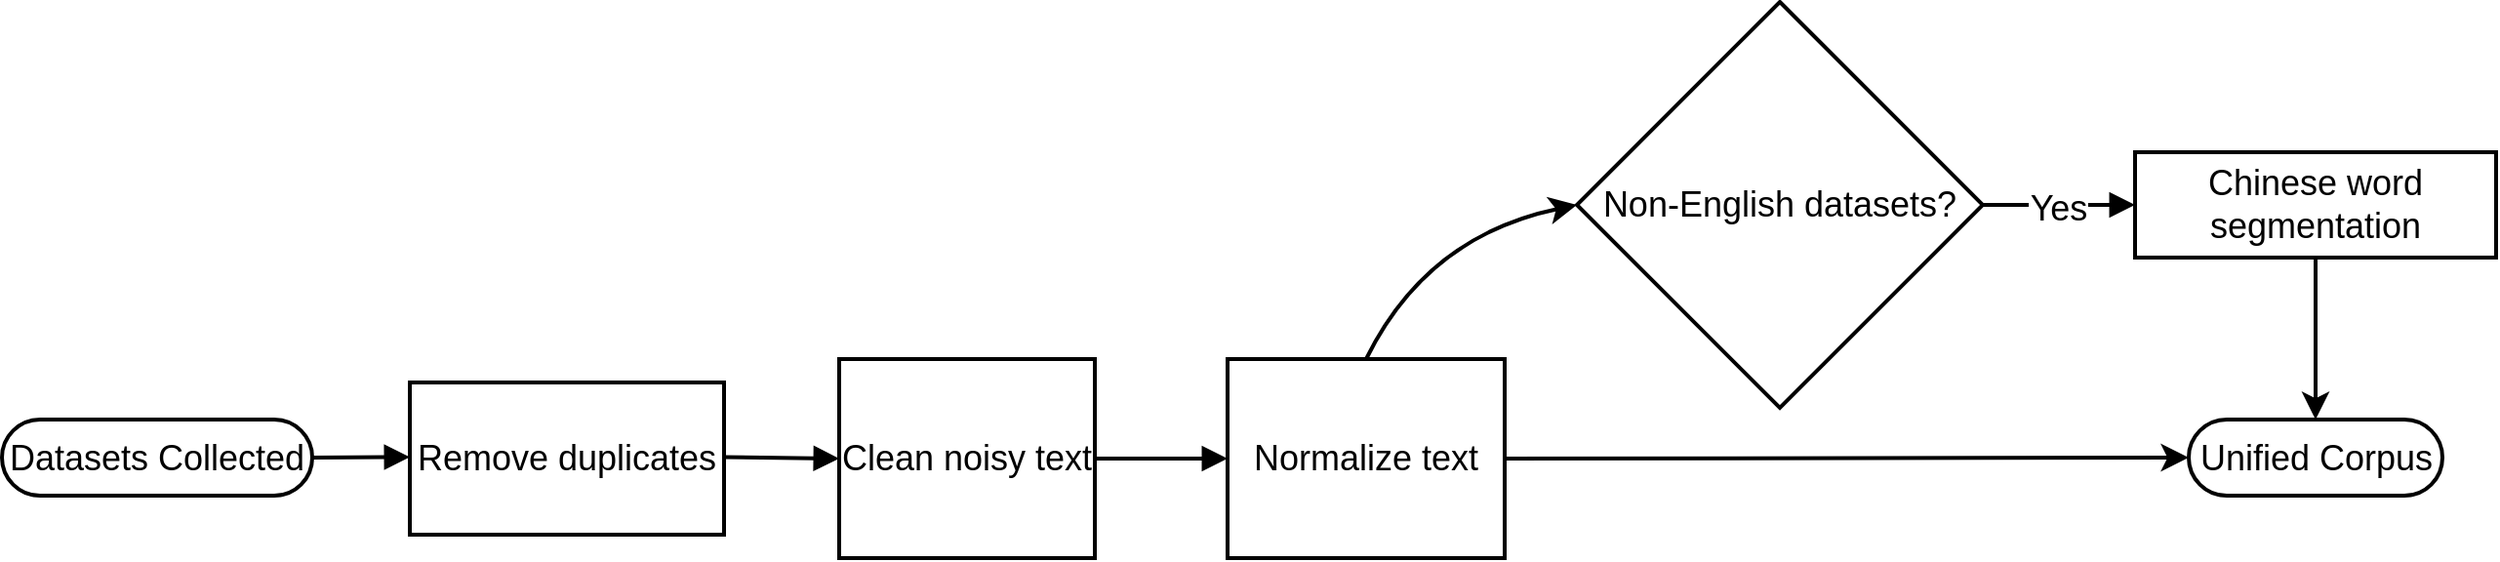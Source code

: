 <mxfile version="28.2.3" pages="4">
  <diagram name="3.4" id="AUZ4n1ju3eSVBkEIeH4q">
    <mxGraphModel dx="2693" dy="2789" grid="1" gridSize="10" guides="1" tooltips="1" connect="1" arrows="1" fold="1" page="1" pageScale="1" pageWidth="827" pageHeight="1169" math="0" shadow="0">
      <root>
        <mxCell id="0" />
        <mxCell id="1" parent="0" />
        <mxCell id="wGFTbbwS4qEEZFpaKwaN-1" value="Datasets Collected" style="rounded=1;whiteSpace=wrap;arcSize=50;strokeWidth=2;fontSize=18;" parent="1" vertex="1">
          <mxGeometry x="20" y="174" width="159" height="39" as="geometry" />
        </mxCell>
        <mxCell id="wGFTbbwS4qEEZFpaKwaN-2" value="Remove duplicates" style="whiteSpace=wrap;strokeWidth=2;fontSize=18;" parent="1" vertex="1">
          <mxGeometry x="229" y="155" width="161" height="78" as="geometry" />
        </mxCell>
        <mxCell id="wGFTbbwS4qEEZFpaKwaN-3" value="Clean noisy text" style="whiteSpace=wrap;strokeWidth=2;fontSize=18;" parent="1" vertex="1">
          <mxGeometry x="449" y="143" width="131" height="102" as="geometry" />
        </mxCell>
        <mxCell id="wGFTbbwS4qEEZFpaKwaN-15" style="edgeStyle=none;curved=1;rounded=0;orthogonalLoop=1;jettySize=auto;html=1;exitX=0.5;exitY=0;exitDx=0;exitDy=0;entryX=0;entryY=0.5;entryDx=0;entryDy=0;fontSize=18;startSize=8;endSize=8;strokeWidth=2;" parent="1" source="wGFTbbwS4qEEZFpaKwaN-4" target="wGFTbbwS4qEEZFpaKwaN-5" edge="1">
          <mxGeometry relative="1" as="geometry">
            <Array as="points">
              <mxPoint x="750" y="80" />
            </Array>
          </mxGeometry>
        </mxCell>
        <mxCell id="fFMcJw9oTbiB7yRjK39n-4" style="edgeStyle=none;curved=1;rounded=0;orthogonalLoop=1;jettySize=auto;html=1;exitX=1;exitY=0.5;exitDx=0;exitDy=0;entryX=0;entryY=0.5;entryDx=0;entryDy=0;fontSize=18;startSize=8;endSize=8;strokeWidth=2;" edge="1" parent="1" source="wGFTbbwS4qEEZFpaKwaN-4" target="wGFTbbwS4qEEZFpaKwaN-7">
          <mxGeometry relative="1" as="geometry" />
        </mxCell>
        <mxCell id="wGFTbbwS4qEEZFpaKwaN-4" value="Normalize text" style="whiteSpace=wrap;strokeWidth=2;fontSize=18;" parent="1" vertex="1">
          <mxGeometry x="648" y="143" width="142" height="102" as="geometry" />
        </mxCell>
        <mxCell id="wGFTbbwS4qEEZFpaKwaN-5" value="Non-English datasets?" style="rhombus;strokeWidth=2;whiteSpace=wrap;fontSize=18;" parent="1" vertex="1">
          <mxGeometry x="827" y="-40" width="208" height="208" as="geometry" />
        </mxCell>
        <mxCell id="fFMcJw9oTbiB7yRjK39n-3" style="edgeStyle=none;curved=1;rounded=0;orthogonalLoop=1;jettySize=auto;html=1;exitX=0.5;exitY=1;exitDx=0;exitDy=0;fontSize=18;startSize=8;endSize=8;entryX=0.5;entryY=0;entryDx=0;entryDy=0;strokeWidth=2;" edge="1" parent="1" source="wGFTbbwS4qEEZFpaKwaN-6" target="wGFTbbwS4qEEZFpaKwaN-7">
          <mxGeometry relative="1" as="geometry">
            <mxPoint x="1205" y="150.0" as="targetPoint" />
          </mxGeometry>
        </mxCell>
        <mxCell id="wGFTbbwS4qEEZFpaKwaN-6" value="Chinese word segmentation" style="whiteSpace=wrap;strokeWidth=2;fontSize=18;" parent="1" vertex="1">
          <mxGeometry x="1113" y="37" width="185" height="54" as="geometry" />
        </mxCell>
        <mxCell id="wGFTbbwS4qEEZFpaKwaN-7" value="Unified Corpus" style="rounded=1;whiteSpace=wrap;arcSize=50;strokeWidth=2;fontSize=18;" parent="1" vertex="1">
          <mxGeometry x="1140.5" y="174" width="130" height="39" as="geometry" />
        </mxCell>
        <mxCell id="wGFTbbwS4qEEZFpaKwaN-8" value="" style="curved=1;startArrow=none;endArrow=block;exitX=1;exitY=0.5;entryX=0;entryY=0.49;rounded=0;fontSize=18;startSize=8;endSize=8;strokeWidth=2;" parent="1" source="wGFTbbwS4qEEZFpaKwaN-1" target="wGFTbbwS4qEEZFpaKwaN-2" edge="1">
          <mxGeometry relative="1" as="geometry">
            <Array as="points" />
          </mxGeometry>
        </mxCell>
        <mxCell id="wGFTbbwS4qEEZFpaKwaN-9" value="" style="curved=1;startArrow=none;endArrow=block;exitX=1;exitY=0.49;entryX=0;entryY=0.5;rounded=0;fontSize=18;startSize=8;endSize=8;strokeWidth=2;" parent="1" source="wGFTbbwS4qEEZFpaKwaN-2" target="wGFTbbwS4qEEZFpaKwaN-3" edge="1">
          <mxGeometry relative="1" as="geometry">
            <Array as="points" />
          </mxGeometry>
        </mxCell>
        <mxCell id="wGFTbbwS4qEEZFpaKwaN-10" value="" style="curved=1;startArrow=none;endArrow=block;exitX=1;exitY=0.5;entryX=0;entryY=0.5;rounded=0;fontSize=18;startSize=8;endSize=8;strokeWidth=2;" parent="1" source="wGFTbbwS4qEEZFpaKwaN-3" target="wGFTbbwS4qEEZFpaKwaN-4" edge="1">
          <mxGeometry relative="1" as="geometry">
            <Array as="points" />
          </mxGeometry>
        </mxCell>
        <mxCell id="wGFTbbwS4qEEZFpaKwaN-12" value="Yes" style="curved=1;startArrow=none;endArrow=block;exitX=1;exitY=0.5;entryX=0;entryY=0.5;rounded=0;fontSize=18;startSize=8;endSize=8;strokeWidth=2;" parent="1" source="wGFTbbwS4qEEZFpaKwaN-5" target="wGFTbbwS4qEEZFpaKwaN-6" edge="1">
          <mxGeometry relative="1" as="geometry">
            <Array as="points" />
          </mxGeometry>
        </mxCell>
      </root>
    </mxGraphModel>
  </diagram>
  <diagram id="L-M6rYISnT7V9D7kCA98" name="3.3">
    <mxGraphModel dx="1237" dy="761" grid="0" gridSize="10" guides="1" tooltips="1" connect="1" arrows="1" fold="1" page="0" pageScale="1" pageWidth="827" pageHeight="1169" math="0" shadow="0">
      <root>
        <mxCell id="0" />
        <mxCell id="1" parent="0" />
        <mxCell id="VfgIa2C0XReScBHs0O2n-78" value="" style="whiteSpace=wrap;strokeWidth=2;fontSize=19;" vertex="1" parent="1">
          <mxGeometry x="-68" y="20" width="985" height="131" as="geometry" />
        </mxCell>
        <mxCell id="VfgIa2C0XReScBHs0O2n-96" style="edgeStyle=none;curved=1;rounded=0;orthogonalLoop=1;jettySize=auto;html=1;exitX=1;exitY=0.5;exitDx=0;exitDy=0;entryX=0;entryY=0.5;entryDx=0;entryDy=0;fontSize=19;startSize=8;endSize=8;" edge="1" parent="1" source="VfgIa2C0XReScBHs0O2n-79" target="VfgIa2C0XReScBHs0O2n-80">
          <mxGeometry relative="1" as="geometry" />
        </mxCell>
        <mxCell id="VfgIa2C0XReScBHs0O2n-79" value="Remove symbols and stop words" style="whiteSpace=wrap;strokeWidth=2;fontSize=19;" vertex="1" parent="1">
          <mxGeometry x="55" y="45" width="260" height="78" as="geometry" />
        </mxCell>
        <mxCell id="VfgIa2C0XReScBHs0O2n-97" style="edgeStyle=none;curved=1;rounded=0;orthogonalLoop=1;jettySize=auto;html=1;exitX=1;exitY=0.5;exitDx=0;exitDy=0;entryX=0;entryY=0.5;entryDx=0;entryDy=0;fontSize=19;startSize=8;endSize=8;" edge="1" parent="1" source="VfgIa2C0XReScBHs0O2n-80" target="VfgIa2C0XReScBHs0O2n-81">
          <mxGeometry relative="1" as="geometry" />
        </mxCell>
        <mxCell id="VfgIa2C0XReScBHs0O2n-80" value="Tokenization and Lemmatization" style="whiteSpace=wrap;strokeWidth=2;fontSize=19;" vertex="1" parent="1">
          <mxGeometry x="342" y="45" width="260" height="78" as="geometry" />
        </mxCell>
        <mxCell id="VfgIa2C0XReScBHs0O2n-81" value="Chinese word segmentation if needed" style="whiteSpace=wrap;strokeWidth=2;fontSize=19;" vertex="1" parent="1">
          <mxGeometry x="624" y="45" width="260" height="78" as="geometry" />
        </mxCell>
        <mxCell id="VfgIa2C0XReScBHs0O2n-98" value="Text Preprocessing" style="rounded=0;whiteSpace=wrap;html=1;fontSize=19;strokeWidth=2;" vertex="1" parent="1">
          <mxGeometry x="-85" y="20" width="123" height="131" as="geometry" />
        </mxCell>
        <mxCell id="VfgIa2C0XReScBHs0O2n-99" value="" style="whiteSpace=wrap;strokeWidth=2;fontSize=19;" vertex="1" parent="1">
          <mxGeometry x="-67.5" y="217" width="985" height="131" as="geometry" />
        </mxCell>
        <mxCell id="VfgIa2C0XReScBHs0O2n-100" style="edgeStyle=none;curved=1;rounded=0;orthogonalLoop=1;jettySize=auto;html=1;exitX=1;exitY=0.5;exitDx=0;exitDy=0;entryX=0;entryY=0.5;entryDx=0;entryDy=0;fontSize=19;startSize=8;endSize=8;" edge="1" parent="1" source="VfgIa2C0XReScBHs0O2n-101" target="VfgIa2C0XReScBHs0O2n-103">
          <mxGeometry relative="1" as="geometry" />
        </mxCell>
        <mxCell id="VfgIa2C0XReScBHs0O2n-101" value="N-gram model" style="whiteSpace=wrap;strokeWidth=2;fontSize=19;" vertex="1" parent="1">
          <mxGeometry x="55.5" y="242" width="260" height="78" as="geometry" />
        </mxCell>
        <mxCell id="VfgIa2C0XReScBHs0O2n-102" style="edgeStyle=none;curved=1;rounded=0;orthogonalLoop=1;jettySize=auto;html=1;exitX=1;exitY=0.5;exitDx=0;exitDy=0;entryX=0;entryY=0.5;entryDx=0;entryDy=0;fontSize=19;startSize=8;endSize=8;" edge="1" parent="1" source="VfgIa2C0XReScBHs0O2n-103" target="VfgIa2C0XReScBHs0O2n-104">
          <mxGeometry relative="1" as="geometry" />
        </mxCell>
        <mxCell id="VfgIa2C0XReScBHs0O2n-103" value="TF-IDF" style="whiteSpace=wrap;strokeWidth=2;fontSize=19;" vertex="1" parent="1">
          <mxGeometry x="342.5" y="242" width="260" height="78" as="geometry" />
        </mxCell>
        <mxCell id="VfgIa2C0XReScBHs0O2n-104" value="Embeddings Word2Vec and BERT" style="whiteSpace=wrap;strokeWidth=2;fontSize=19;" vertex="1" parent="1">
          <mxGeometry x="624.5" y="242" width="260" height="78" as="geometry" />
        </mxCell>
        <mxCell id="VfgIa2C0XReScBHs0O2n-105" value="Feature Extraction" style="rounded=0;whiteSpace=wrap;html=1;fontSize=19;strokeWidth=2;" vertex="1" parent="1">
          <mxGeometry x="-85" y="217" width="120" height="131" as="geometry" />
        </mxCell>
        <mxCell id="VfgIa2C0XReScBHs0O2n-109" style="edgeStyle=none;curved=1;rounded=0;orthogonalLoop=1;jettySize=auto;html=1;exitX=0.5;exitY=1;exitDx=0;exitDy=0;entryX=0.5;entryY=0;entryDx=0;entryDy=0;fontSize=19;startSize=8;endSize=8;dashed=1;strokeWidth=2;" edge="1" parent="1" source="VfgIa2C0XReScBHs0O2n-81" target="VfgIa2C0XReScBHs0O2n-99">
          <mxGeometry relative="1" as="geometry" />
        </mxCell>
        <mxCell id="VfgIa2C0XReScBHs0O2n-111" value="" style="whiteSpace=wrap;strokeWidth=2;fontSize=19;" vertex="1" parent="1">
          <mxGeometry x="-68" y="410" width="985" height="204" as="geometry" />
        </mxCell>
        <mxCell id="VfgIa2C0XReScBHs0O2n-112" style="edgeStyle=none;curved=1;rounded=0;orthogonalLoop=1;jettySize=auto;html=1;exitX=1;exitY=0.5;exitDx=0;exitDy=0;entryX=0;entryY=0.5;entryDx=0;entryDy=0;fontSize=19;endArrow=none;endFill=0;" edge="1" parent="1" source="VfgIa2C0XReScBHs0O2n-113" target="VfgIa2C0XReScBHs0O2n-115">
          <mxGeometry relative="1" as="geometry" />
        </mxCell>
        <mxCell id="VfgIa2C0XReScBHs0O2n-113" value="Traditional ML Model" style="whiteSpace=wrap;strokeWidth=2;fontSize=19;" vertex="1" parent="1">
          <mxGeometry x="55" y="435" width="260" height="78" as="geometry" />
        </mxCell>
        <mxCell id="VfgIa2C0XReScBHs0O2n-115" value="DL Model" style="whiteSpace=wrap;strokeWidth=2;fontSize=19;" vertex="1" parent="1">
          <mxGeometry x="624.5" y="436" width="260" height="78" as="geometry" />
        </mxCell>
        <mxCell id="VfgIa2C0XReScBHs0O2n-117" value="Model Building and Evaluation" style="rounded=0;whiteSpace=wrap;html=1;fontSize=19;strokeWidth=2;" vertex="1" parent="1">
          <mxGeometry x="-85" y="410" width="120" height="204" as="geometry" />
        </mxCell>
        <mxCell id="VfgIa2C0XReScBHs0O2n-118" style="edgeStyle=none;curved=1;rounded=0;orthogonalLoop=1;jettySize=auto;html=1;exitX=0.5;exitY=1;exitDx=0;exitDy=0;entryX=0.5;entryY=0;entryDx=0;entryDy=0;fontSize=19;startSize=8;endSize=8;strokeWidth=2;dashed=1;" edge="1" parent="1" source="VfgIa2C0XReScBHs0O2n-104" target="VfgIa2C0XReScBHs0O2n-111">
          <mxGeometry relative="1" as="geometry" />
        </mxCell>
        <mxCell id="VfgIa2C0XReScBHs0O2n-121" style="edgeStyle=none;curved=1;rounded=0;orthogonalLoop=1;jettySize=auto;html=1;exitX=0.5;exitY=0;exitDx=0;exitDy=0;fontSize=19;startSize=8;endSize=8;endArrow=none;endFill=0;" edge="1" parent="1" source="VfgIa2C0XReScBHs0O2n-119" target="VfgIa2C0XReScBHs0O2n-120">
          <mxGeometry relative="1" as="geometry" />
        </mxCell>
        <mxCell id="VfgIa2C0XReScBHs0O2n-119" value="Metrics: Accuracy, Precision, Recall, F1" style="whiteSpace=wrap;strokeWidth=2;fontSize=19;" vertex="1" parent="1">
          <mxGeometry x="340" y="525" width="260" height="78" as="geometry" />
        </mxCell>
        <mxCell id="VfgIa2C0XReScBHs0O2n-120" value="Compare" style="text;html=1;align=center;verticalAlign=middle;resizable=0;points=[];autosize=1;strokeColor=none;fillColor=none;fontSize=19;" vertex="1" parent="1">
          <mxGeometry x="423" y="444" width="96" height="34" as="geometry" />
        </mxCell>
      </root>
    </mxGraphModel>
  </diagram>
  <diagram name="3.3 的副本" id="s2MuqAhhV3noiM5SAEf5">
    <mxGraphModel dx="1140" dy="1000" grid="0" gridSize="10" guides="1" tooltips="1" connect="1" arrows="1" fold="1" page="0" pageScale="1" pageWidth="827" pageHeight="1169" math="0" shadow="0">
      <root>
        <mxCell id="_Iy81Qy4TNi8O6wi_hPf-0" />
        <mxCell id="_Iy81Qy4TNi8O6wi_hPf-1" parent="_Iy81Qy4TNi8O6wi_hPf-0" />
        <mxCell id="_Iy81Qy4TNi8O6wi_hPf-2" value="" style="whiteSpace=wrap;strokeWidth=2;fontSize=19;" vertex="1" parent="_Iy81Qy4TNi8O6wi_hPf-1">
          <mxGeometry x="-68" y="20" width="985" height="131" as="geometry" />
        </mxCell>
        <mxCell id="N0NfY1iwDtHCzdrHgayR-2" style="edgeStyle=orthogonalEdgeStyle;rounded=0;orthogonalLoop=1;jettySize=auto;html=1;exitX=1;exitY=0.5;exitDx=0;exitDy=0;entryX=0;entryY=0.5;entryDx=0;entryDy=0;curved=1;strokeWidth=2;" edge="1" parent="_Iy81Qy4TNi8O6wi_hPf-1" source="_Iy81Qy4TNi8O6wi_hPf-4" target="N0NfY1iwDtHCzdrHgayR-0">
          <mxGeometry relative="1" as="geometry" />
        </mxCell>
        <mxCell id="N0NfY1iwDtHCzdrHgayR-9" style="edgeStyle=orthogonalEdgeStyle;rounded=0;orthogonalLoop=1;jettySize=auto;html=1;entryX=0;entryY=0.5;entryDx=0;entryDy=0;curved=1;exitX=1;exitY=0.5;exitDx=0;exitDy=0;strokeWidth=2;" edge="1" parent="_Iy81Qy4TNi8O6wi_hPf-1" source="_Iy81Qy4TNi8O6wi_hPf-4" target="N0NfY1iwDtHCzdrHgayR-1">
          <mxGeometry relative="1" as="geometry">
            <Array as="points">
              <mxPoint x="384" y="85" />
              <mxPoint x="384" y="129" />
              <mxPoint x="624" y="129" />
              <mxPoint x="624" y="100" />
            </Array>
          </mxGeometry>
        </mxCell>
        <mxCell id="_Iy81Qy4TNi8O6wi_hPf-4" value="Shared normalization" style="whiteSpace=wrap;strokeWidth=2;fontSize=19;" vertex="1" parent="_Iy81Qy4TNi8O6wi_hPf-1">
          <mxGeometry x="84.5" y="46.5" width="201" height="78" as="geometry" />
        </mxCell>
        <mxCell id="_Iy81Qy4TNi8O6wi_hPf-8" value="Text Preprocessing" style="rounded=0;whiteSpace=wrap;html=1;fontSize=19;strokeWidth=2;" vertex="1" parent="_Iy81Qy4TNi8O6wi_hPf-1">
          <mxGeometry x="-85" y="20" width="123" height="131" as="geometry" />
        </mxCell>
        <mxCell id="_Iy81Qy4TNi8O6wi_hPf-9" value="" style="whiteSpace=wrap;strokeWidth=2;fontSize=19;" vertex="1" parent="_Iy81Qy4TNi8O6wi_hPf-1">
          <mxGeometry x="-67.5" y="217" width="985" height="131" as="geometry" />
        </mxCell>
        <mxCell id="_Iy81Qy4TNi8O6wi_hPf-10" style="edgeStyle=none;curved=1;rounded=0;orthogonalLoop=1;jettySize=auto;html=1;exitX=1;exitY=0.5;exitDx=0;exitDy=0;entryX=0;entryY=0.5;entryDx=0;entryDy=0;fontSize=19;startSize=8;endSize=8;strokeWidth=2;" edge="1" parent="_Iy81Qy4TNi8O6wi_hPf-1" source="_Iy81Qy4TNi8O6wi_hPf-11" target="_Iy81Qy4TNi8O6wi_hPf-13">
          <mxGeometry relative="1" as="geometry" />
        </mxCell>
        <mxCell id="_Iy81Qy4TNi8O6wi_hPf-11" value="N-gram model" style="whiteSpace=wrap;strokeWidth=2;fontSize=19;" vertex="1" parent="_Iy81Qy4TNi8O6wi_hPf-1">
          <mxGeometry x="55.5" y="242" width="260" height="78" as="geometry" />
        </mxCell>
        <mxCell id="_Iy81Qy4TNi8O6wi_hPf-12" style="edgeStyle=none;curved=1;rounded=0;orthogonalLoop=1;jettySize=auto;html=1;exitX=1;exitY=0.5;exitDx=0;exitDy=0;entryX=0;entryY=0.5;entryDx=0;entryDy=0;fontSize=19;startSize=8;endSize=8;strokeWidth=2;" edge="1" parent="_Iy81Qy4TNi8O6wi_hPf-1" source="_Iy81Qy4TNi8O6wi_hPf-13" target="_Iy81Qy4TNi8O6wi_hPf-14">
          <mxGeometry relative="1" as="geometry" />
        </mxCell>
        <mxCell id="_Iy81Qy4TNi8O6wi_hPf-13" value="TF-IDF" style="whiteSpace=wrap;strokeWidth=2;fontSize=19;" vertex="1" parent="_Iy81Qy4TNi8O6wi_hPf-1">
          <mxGeometry x="342.5" y="242" width="260" height="78" as="geometry" />
        </mxCell>
        <mxCell id="_Iy81Qy4TNi8O6wi_hPf-14" value="Embeddings Word2Vec and BERT" style="whiteSpace=wrap;strokeWidth=2;fontSize=19;" vertex="1" parent="_Iy81Qy4TNi8O6wi_hPf-1">
          <mxGeometry x="624.5" y="242" width="260" height="78" as="geometry" />
        </mxCell>
        <mxCell id="_Iy81Qy4TNi8O6wi_hPf-15" value="Feature Extraction" style="rounded=0;whiteSpace=wrap;html=1;fontSize=19;strokeWidth=2;" vertex="1" parent="_Iy81Qy4TNi8O6wi_hPf-1">
          <mxGeometry x="-85" y="217" width="120" height="131" as="geometry" />
        </mxCell>
        <mxCell id="_Iy81Qy4TNi8O6wi_hPf-16" style="edgeStyle=none;curved=1;rounded=0;orthogonalLoop=1;jettySize=auto;html=1;exitX=0.5;exitY=1;exitDx=0;exitDy=0;entryX=0.5;entryY=0;entryDx=0;entryDy=0;fontSize=19;startSize=8;endSize=8;dashed=1;strokeWidth=2;" edge="1" parent="_Iy81Qy4TNi8O6wi_hPf-1" source="_Iy81Qy4TNi8O6wi_hPf-2" target="_Iy81Qy4TNi8O6wi_hPf-9">
          <mxGeometry relative="1" as="geometry">
            <mxPoint x="754" y="123.0" as="sourcePoint" />
          </mxGeometry>
        </mxCell>
        <mxCell id="_Iy81Qy4TNi8O6wi_hPf-17" value="" style="whiteSpace=wrap;strokeWidth=2;fontSize=19;" vertex="1" parent="_Iy81Qy4TNi8O6wi_hPf-1">
          <mxGeometry x="-68" y="410" width="985" height="204" as="geometry" />
        </mxCell>
        <mxCell id="_Iy81Qy4TNi8O6wi_hPf-18" style="edgeStyle=none;curved=1;rounded=0;orthogonalLoop=1;jettySize=auto;html=1;exitX=1;exitY=0.5;exitDx=0;exitDy=0;entryX=0;entryY=0.5;entryDx=0;entryDy=0;fontSize=19;endArrow=none;endFill=0;strokeWidth=2;" edge="1" parent="_Iy81Qy4TNi8O6wi_hPf-1" source="_Iy81Qy4TNi8O6wi_hPf-19" target="_Iy81Qy4TNi8O6wi_hPf-20">
          <mxGeometry relative="1" as="geometry" />
        </mxCell>
        <mxCell id="_Iy81Qy4TNi8O6wi_hPf-19" value="Traditional ML Model" style="whiteSpace=wrap;strokeWidth=2;fontSize=19;" vertex="1" parent="_Iy81Qy4TNi8O6wi_hPf-1">
          <mxGeometry x="55" y="435" width="260" height="78" as="geometry" />
        </mxCell>
        <mxCell id="_Iy81Qy4TNi8O6wi_hPf-20" value="DL Model" style="whiteSpace=wrap;strokeWidth=2;fontSize=19;" vertex="1" parent="_Iy81Qy4TNi8O6wi_hPf-1">
          <mxGeometry x="624.5" y="436" width="260" height="78" as="geometry" />
        </mxCell>
        <mxCell id="_Iy81Qy4TNi8O6wi_hPf-21" value="Model Building and Evaluation" style="rounded=0;whiteSpace=wrap;html=1;fontSize=19;strokeWidth=2;" vertex="1" parent="_Iy81Qy4TNi8O6wi_hPf-1">
          <mxGeometry x="-85" y="410" width="120" height="204" as="geometry" />
        </mxCell>
        <mxCell id="_Iy81Qy4TNi8O6wi_hPf-22" style="edgeStyle=none;curved=1;rounded=0;orthogonalLoop=1;jettySize=auto;html=1;exitX=0.5;exitY=1;exitDx=0;exitDy=0;entryX=0.5;entryY=0;entryDx=0;entryDy=0;fontSize=19;startSize=8;endSize=8;strokeWidth=2;dashed=1;" edge="1" parent="_Iy81Qy4TNi8O6wi_hPf-1" source="_Iy81Qy4TNi8O6wi_hPf-14" target="_Iy81Qy4TNi8O6wi_hPf-17">
          <mxGeometry relative="1" as="geometry" />
        </mxCell>
        <mxCell id="_Iy81Qy4TNi8O6wi_hPf-23" style="edgeStyle=none;curved=1;rounded=0;orthogonalLoop=1;jettySize=auto;html=1;exitX=0.5;exitY=0;exitDx=0;exitDy=0;fontSize=19;startSize=8;endSize=8;endArrow=none;endFill=0;strokeWidth=2;" edge="1" parent="_Iy81Qy4TNi8O6wi_hPf-1" source="_Iy81Qy4TNi8O6wi_hPf-24" target="_Iy81Qy4TNi8O6wi_hPf-25">
          <mxGeometry relative="1" as="geometry" />
        </mxCell>
        <mxCell id="_Iy81Qy4TNi8O6wi_hPf-24" value="Metrics: Accuracy, Precision, Recall, F1" style="whiteSpace=wrap;strokeWidth=2;fontSize=19;" vertex="1" parent="_Iy81Qy4TNi8O6wi_hPf-1">
          <mxGeometry x="340" y="525" width="260" height="78" as="geometry" />
        </mxCell>
        <mxCell id="_Iy81Qy4TNi8O6wi_hPf-25" value="Compare" style="text;html=1;align=center;verticalAlign=middle;resizable=0;points=[];autosize=1;strokeColor=none;fillColor=none;fontSize=19;" vertex="1" parent="_Iy81Qy4TNi8O6wi_hPf-1">
          <mxGeometry x="423" y="444" width="96" height="34" as="geometry" />
        </mxCell>
        <mxCell id="N0NfY1iwDtHCzdrHgayR-0" value="Phrasing" style="whiteSpace=wrap;strokeWidth=2;fontSize=19;" vertex="1" parent="_Iy81Qy4TNi8O6wi_hPf-1">
          <mxGeometry x="414.5" y="43" width="116" height="49" as="geometry" />
        </mxCell>
        <mxCell id="N0NfY1iwDtHCzdrHgayR-1" value="Semantic" style="whiteSpace=wrap;strokeWidth=2;fontSize=19;" vertex="1" parent="_Iy81Qy4TNi8O6wi_hPf-1">
          <mxGeometry x="696.5" y="75.5" width="116" height="49" as="geometry" />
        </mxCell>
      </root>
    </mxGraphModel>
  </diagram>
  <diagram id="QQy6ukx2Np81gYUeilq2" name="3.1">
    <mxGraphModel dx="778" dy="1142" grid="0" gridSize="10" guides="1" tooltips="1" connect="1" arrows="1" fold="1" page="0" pageScale="1" pageWidth="827" pageHeight="1169" math="0" shadow="0">
      <root>
        <mxCell id="0" />
        <mxCell id="1" parent="0" />
        <mxCell id="2X42TbavsMhEi75XTpeS-1" value="Data Collection &amp; Preprocessing" style="whiteSpace=wrap;strokeWidth=2;fontSize=24;" vertex="1" parent="1">
          <mxGeometry x="175" y="20" width="260" height="78" as="geometry" />
        </mxCell>
        <mxCell id="2X42TbavsMhEi75XTpeS-2" value="Feature Extraction" style="whiteSpace=wrap;strokeWidth=2;fontSize=24;" vertex="1" parent="1">
          <mxGeometry x="208" y="148" width="194" height="54" as="geometry" />
        </mxCell>
        <mxCell id="2X42TbavsMhEi75XTpeS-3" value="Phrasing-level" style="whiteSpace=wrap;strokeWidth=2;fontSize=24;" vertex="1" parent="1">
          <mxGeometry x="20" y="252" width="260" height="78" as="geometry" />
        </mxCell>
        <mxCell id="2X42TbavsMhEi75XTpeS-4" value="Semantic-level" style="whiteSpace=wrap;strokeWidth=2;fontSize=24;" vertex="1" parent="1">
          <mxGeometry x="330" y="252" width="260" height="78" as="geometry" />
        </mxCell>
        <mxCell id="2X42TbavsMhEi75XTpeS-6" value="Model Training &amp; Comparison" style="whiteSpace=wrap;strokeWidth=2;fontSize=24;" vertex="1" parent="1">
          <mxGeometry x="175" y="380" width="260" height="78" as="geometry" />
        </mxCell>
        <mxCell id="2X42TbavsMhEi75XTpeS-7" value="Traditional ML Model" style="whiteSpace=wrap;strokeWidth=2;fontSize=24;" vertex="1" parent="1">
          <mxGeometry x="20" y="522" width="260" height="78" as="geometry" />
        </mxCell>
        <mxCell id="2X42TbavsMhEi75XTpeS-8" value="DL Model" style="whiteSpace=wrap;strokeWidth=2;fontSize=24;" vertex="1" parent="1">
          <mxGeometry x="328" y="522" width="260" height="78" as="geometry" />
        </mxCell>
        <mxCell id="2X42TbavsMhEi75XTpeS-20" value="" style="curved=1;startArrow=none;endArrow=block;exitX=0.5;exitY=1;entryX=0.5;entryY=0;rounded=0;fontSize=24;startSize=8;endSize=8;" edge="1" parent="1" source="2X42TbavsMhEi75XTpeS-1" target="2X42TbavsMhEi75XTpeS-2">
          <mxGeometry relative="1" as="geometry">
            <Array as="points" />
          </mxGeometry>
        </mxCell>
        <mxCell id="2X42TbavsMhEi75XTpeS-21" value="" style="curved=1;startArrow=none;endArrow=block;exitX=0.09;exitY=1;entryX=0.5;entryY=0;rounded=0;fontSize=24;startSize=8;endSize=8;" edge="1" parent="1" source="2X42TbavsMhEi75XTpeS-2" target="2X42TbavsMhEi75XTpeS-3">
          <mxGeometry relative="1" as="geometry">
            <Array as="points">
              <mxPoint x="150" y="227" />
            </Array>
          </mxGeometry>
        </mxCell>
        <mxCell id="2X42TbavsMhEi75XTpeS-22" value="" style="curved=1;startArrow=none;endArrow=block;exitX=0.91;exitY=1;entryX=0.5;entryY=0;rounded=0;fontSize=24;startSize=8;endSize=8;" edge="1" parent="1" source="2X42TbavsMhEi75XTpeS-2" target="2X42TbavsMhEi75XTpeS-4">
          <mxGeometry relative="1" as="geometry">
            <Array as="points">
              <mxPoint x="460" y="227" />
            </Array>
          </mxGeometry>
        </mxCell>
        <mxCell id="2X42TbavsMhEi75XTpeS-24" value="" style="curved=1;startArrow=none;endArrow=block;exitX=0.5;exitY=1;entryX=0.14;entryY=0;rounded=0;fontSize=24;startSize=8;endSize=8;" edge="1" parent="1" source="2X42TbavsMhEi75XTpeS-3" target="2X42TbavsMhEi75XTpeS-6">
          <mxGeometry relative="1" as="geometry">
            <Array as="points">
              <mxPoint x="150" y="355" />
            </Array>
          </mxGeometry>
        </mxCell>
        <mxCell id="2X42TbavsMhEi75XTpeS-25" value="" style="curved=1;startArrow=none;endArrow=block;exitX=0.5;exitY=1;entryX=0.86;entryY=0;rounded=0;fontSize=24;startSize=8;endSize=8;" edge="1" parent="1" source="2X42TbavsMhEi75XTpeS-4" target="2X42TbavsMhEi75XTpeS-6">
          <mxGeometry relative="1" as="geometry">
            <Array as="points">
              <mxPoint x="460" y="355" />
            </Array>
          </mxGeometry>
        </mxCell>
        <mxCell id="2X42TbavsMhEi75XTpeS-27" value="" style="curved=1;startArrow=none;endArrow=block;exitX=0.14;exitY=1;entryX=0.5;entryY=0;rounded=0;fontSize=24;startSize=8;endSize=8;" edge="1" parent="1" source="2X42TbavsMhEi75XTpeS-6" target="2X42TbavsMhEi75XTpeS-7">
          <mxGeometry relative="1" as="geometry">
            <Array as="points">
              <mxPoint x="150" y="483" />
            </Array>
          </mxGeometry>
        </mxCell>
        <mxCell id="2X42TbavsMhEi75XTpeS-28" value="" style="curved=1;startArrow=none;endArrow=block;exitX=0.86;exitY=1;entryX=0.5;entryY=0;rounded=0;fontSize=24;startSize=8;endSize=8;" edge="1" parent="1" source="2X42TbavsMhEi75XTpeS-6" target="2X42TbavsMhEi75XTpeS-8">
          <mxGeometry relative="1" as="geometry">
            <Array as="points">
              <mxPoint x="460" y="483" />
            </Array>
          </mxGeometry>
        </mxCell>
      </root>
    </mxGraphModel>
  </diagram>
</mxfile>
